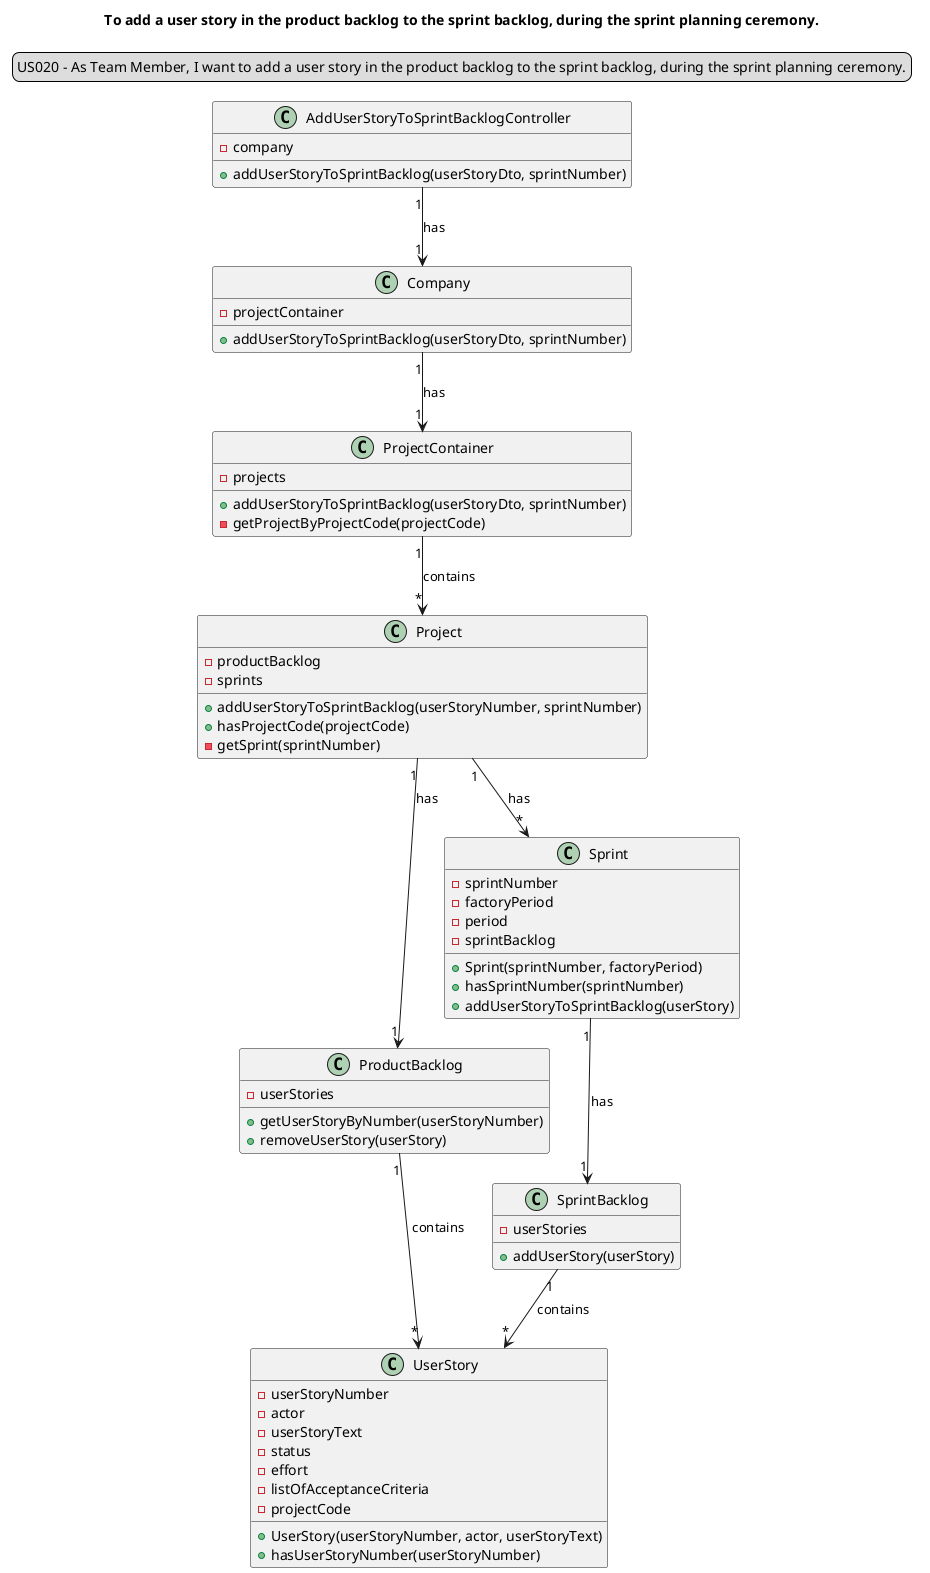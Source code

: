 @startuml
'https://plantuml.com/sequence-diagram
legend top
US020 - As Team Member, I want to add a user story in the product backlog to the sprint backlog, during the sprint planning ceremony.
end legend
skinparam sequenceMessageAlign center
title  To add a user story in the product backlog to the sprint backlog, during the sprint planning ceremony.

class "AddUserStoryToSprintBacklogController" {
- company
+ addUserStoryToSprintBacklog(userStoryDto, sprintNumber)
}

class "Company" {
- projectContainer
+ addUserStoryToSprintBacklog(userStoryDto, sprintNumber)
}
class "ProjectContainer" {
- projects
+ addUserStoryToSprintBacklog(userStoryDto, sprintNumber)
- getProjectByProjectCode(projectCode)

}

class "Project"{
- productBacklog
- sprints
+ addUserStoryToSprintBacklog(userStoryNumber, sprintNumber)
+ hasProjectCode(projectCode)
- getSprint(sprintNumber)
}

class "ProductBacklog" {
- userStories
+ getUserStoryByNumber(userStoryNumber)
+ removeUserStory(userStory)
}

class "UserStory"{
- userStoryNumber
- actor
- userStoryText
- status
- effort
- listOfAcceptanceCriteria
- projectCode
+ UserStory(userStoryNumber, actor, userStoryText)
+ hasUserStoryNumber(userStoryNumber)
}

class "Sprint"{
- sprintNumber
- factoryPeriod
- period
- sprintBacklog
+ Sprint(sprintNumber, factoryPeriod)
+ hasSprintNumber(sprintNumber)
+ addUserStoryToSprintBacklog(userStory)
}

class "SprintBacklog" {
- userStories
+addUserStory(userStory)
}

"AddUserStoryToSprintBacklogController" "1"-->"1" "Company": has
"Company" "1"--> "1" "ProjectContainer": has
"ProjectContainer" "1"-->"*" "Project": contains
"Project" "1" -->"1" "ProductBacklog": has
"Project" "1" -->"*" "Sprint": has
"Sprint" "1" --> "1" "SprintBacklog": has
"SprintBacklog" "1" --> "*" UserStory: contains
"ProductBacklog" "1" --> "*" "UserStory" : contains

@enduml

